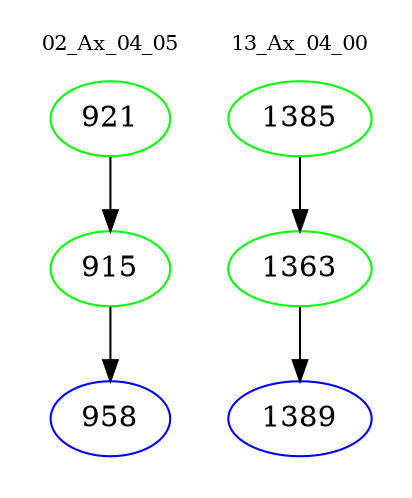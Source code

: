 digraph{
subgraph cluster_0 {
color = white
label = "02_Ax_04_05";
fontsize=10;
T0_921 [label="921", color="green"]
T0_921 -> T0_915 [color="black"]
T0_915 [label="915", color="green"]
T0_915 -> T0_958 [color="black"]
T0_958 [label="958", color="blue"]
}
subgraph cluster_1 {
color = white
label = "13_Ax_04_00";
fontsize=10;
T1_1385 [label="1385", color="green"]
T1_1385 -> T1_1363 [color="black"]
T1_1363 [label="1363", color="green"]
T1_1363 -> T1_1389 [color="black"]
T1_1389 [label="1389", color="blue"]
}
}
